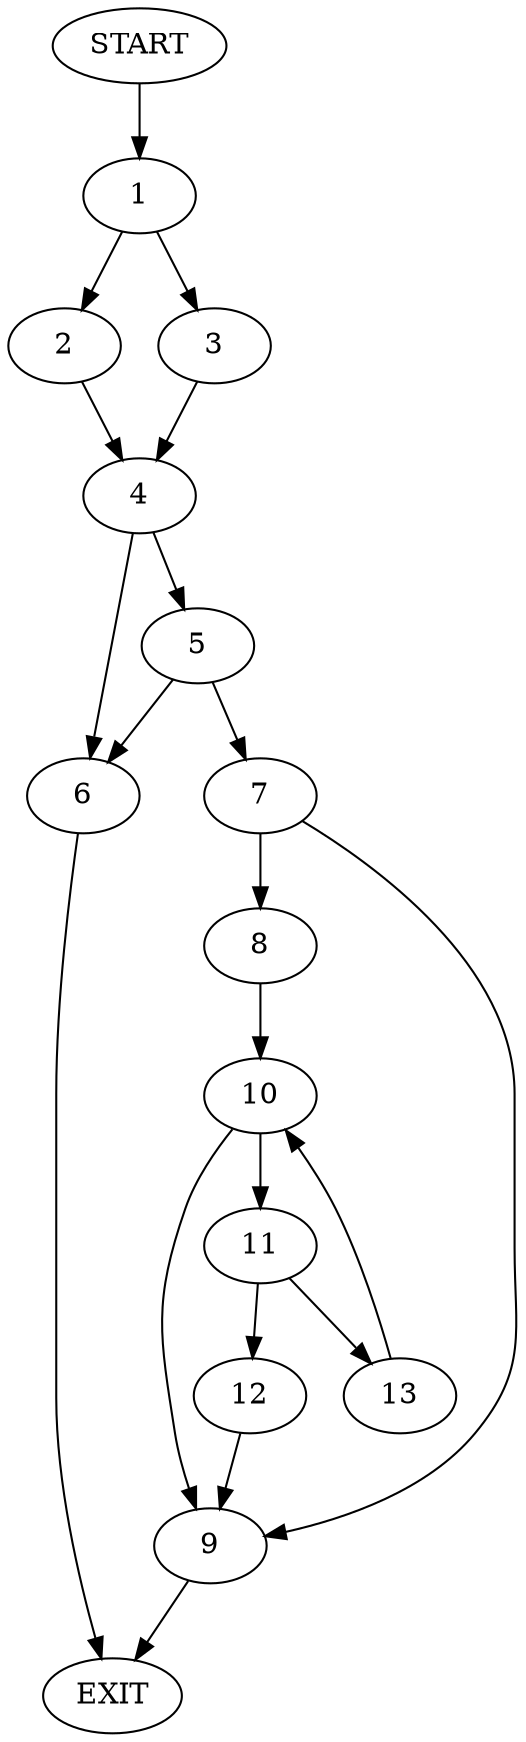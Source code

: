 digraph {
0 [label="START"]
14 [label="EXIT"]
0 -> 1
1 -> 2
1 -> 3
3 -> 4
2 -> 4
4 -> 5
4 -> 6
5 -> 7
5 -> 6
6 -> 14
7 -> 8
7 -> 9
8 -> 10
9 -> 14
10 -> 11
10 -> 9
11 -> 12
11 -> 13
12 -> 9
13 -> 10
}
